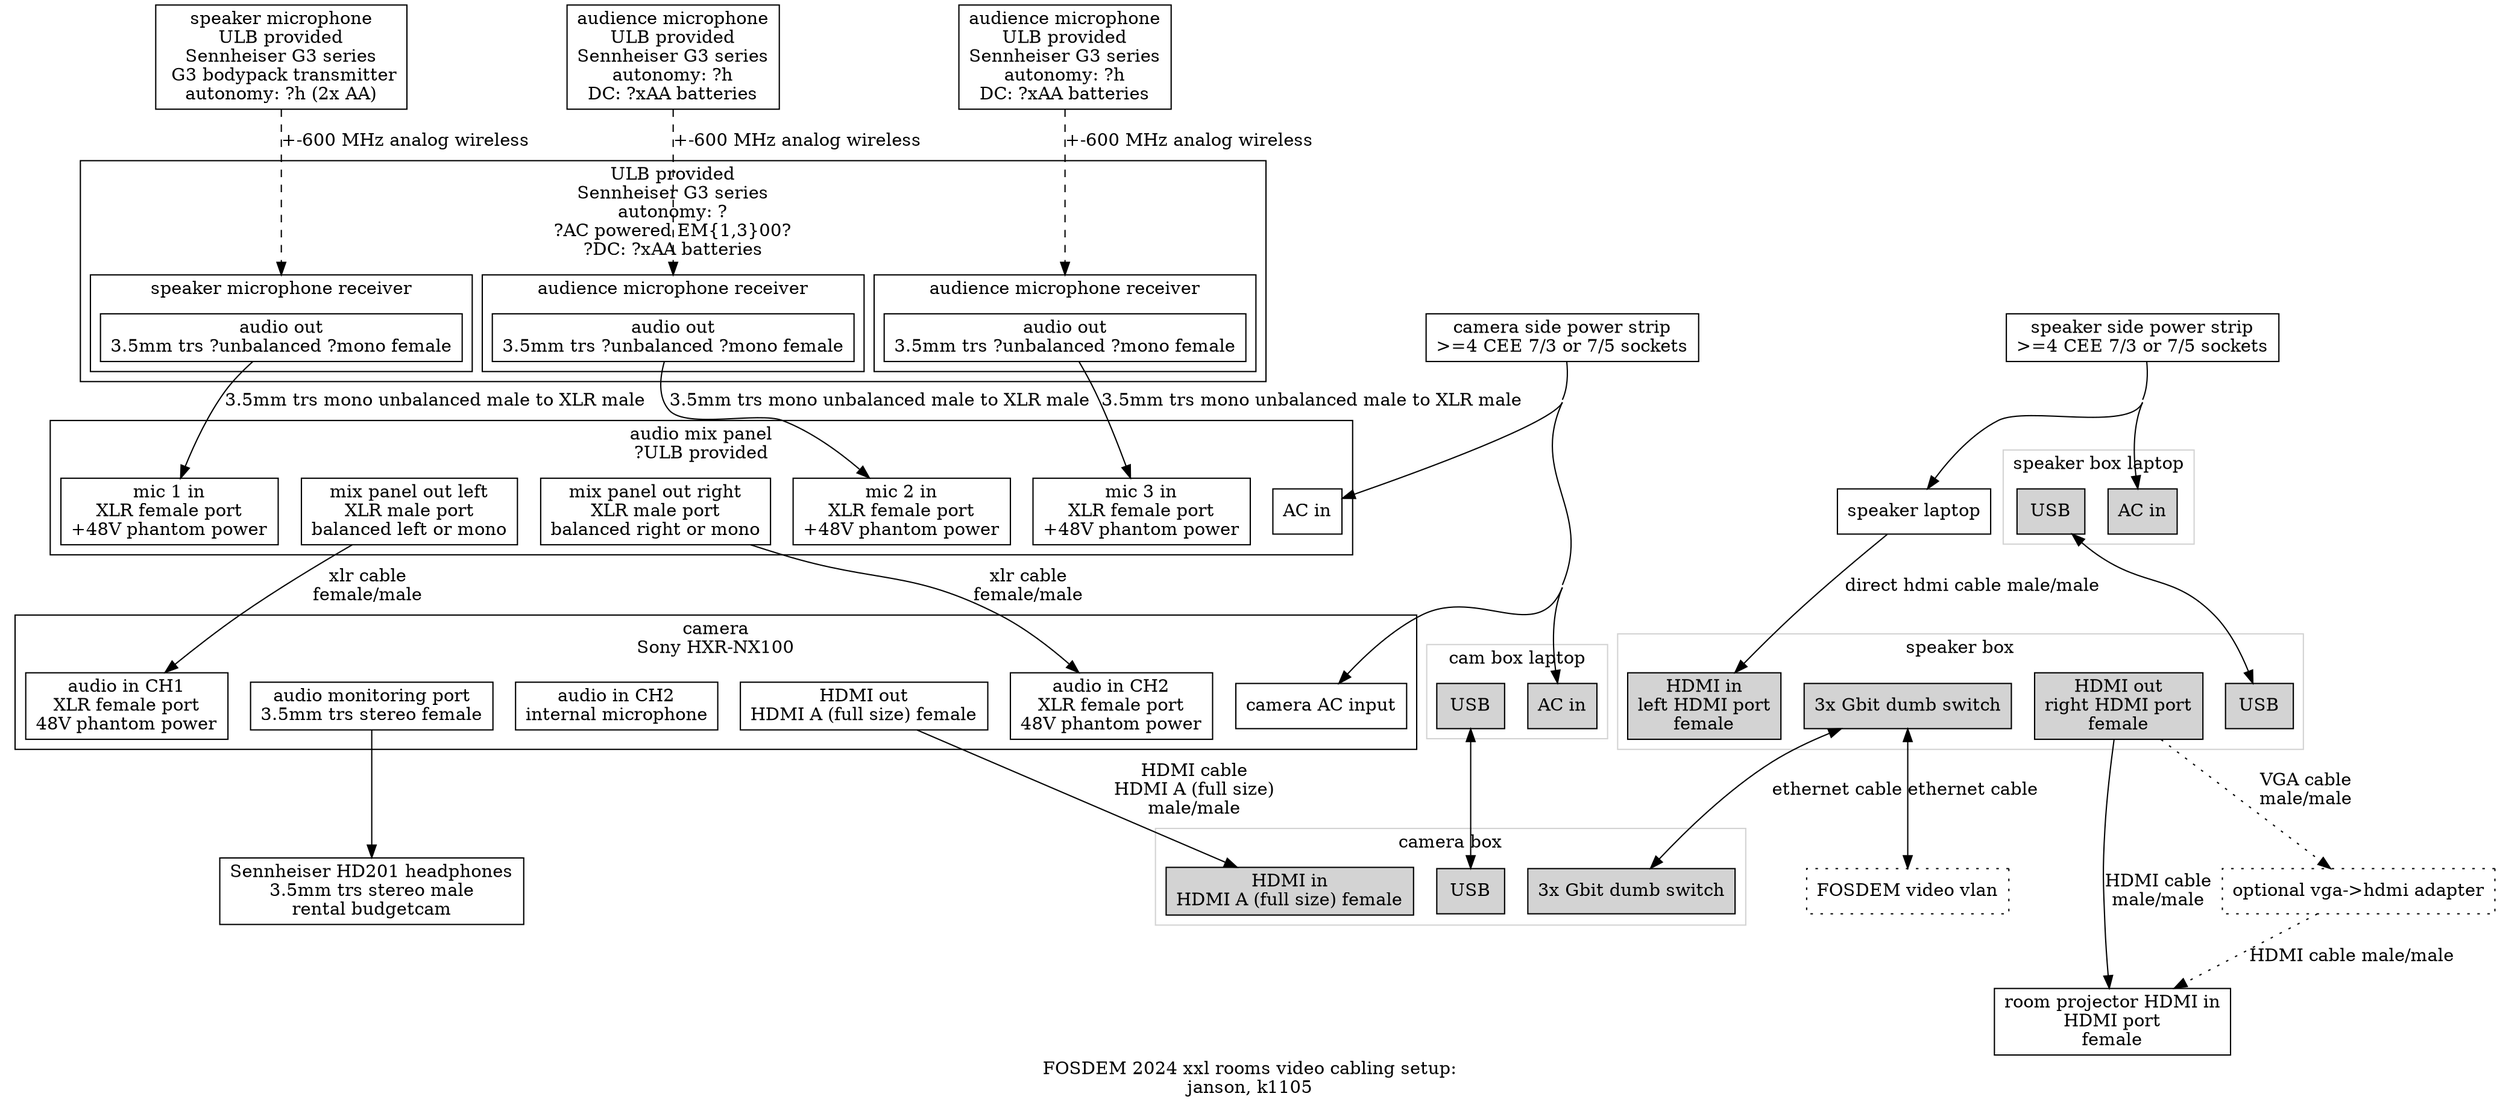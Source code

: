 digraph G {
	label="FOSDEM 2024 xxl rooms video cabling setup:\njanson, k1105";
	concentrate = true;
	compound = true;
	node [shape = box];


	speaker_microphone [label="speaker microphone\nULB provided\nSennheiser G3 series\n G3 bodypack transmitter\nautonomy: ?h (2x AA)",URL="https://en-us.sennheiser.com/global-downloads/file/671/Set100PG3_US_INT.pdf"];
	audience_microphone_1 [label="audience microphone\nULB provided\nSennheiser G3 series\nautonomy: ?h\nDC: ?xAA batteries", URL="https://en-us.sennheiser.com/global-downloads/file/671/Set100PG3_US_INT.pdf"];
	audience_microphone_2 [label="audience microphone\nULB provided\nSennheiser G3 series\nautonomy: ?h\nDC: ?xAA batteries", URL="https://en-us.sennheiser.com/global-downloads/file/671/Set100PG3_US_INT.pdf"];

	subgraph cluster_microphone_receivers {
		label = "ULB provided\nSennheiser G3 series\nautonomy: ?\n?AC powered EM{1,3}00?\n?DC: ?xAA batteries";
		subgraph cluster_speaker_microphone_receiver {
			label="speaker microphone receiver";
			URL = "https://en-us.sennheiser.com/global-downloads/file/671/Set100PG3_US_INT.pdf";
			speaker_microphone_receiver_audio_out [label = "audio out\n3.5mm trs ?unbalanced ?mono female"];
		}
		subgraph cluster_audience_microphone_1_receiver {
			label="audience microphone receiver";
			URL = "https://en-us.sennheiser.com/global-downloads/file/671/Set100PG3_US_INT.pdf";
			audience_microphone_1_receiver_audio_out [label = "audio out\n3.5mm trs ?unbalanced ?mono female"];
		}
		subgraph cluster_audience_microphone_2_receiver {
			label="audience microphone receiver";
			URL = "https://en-us.sennheiser.com/global-downloads/file/671/Set100PG3_US_INT.pdf";
			audience_microphone_2_receiver_audio_out [label = "audio out\n3.5mm trs ?unbalanced ?mono female"];
		}
	}

	room_projector_optional_adapter [label = "optional vga->hdmi adapter", style="dotted"];
	speaker_laptop [label = "speaker laptop"];

	subgraph cluster_camera {
		label="camera\nSony HXR-NX100"
			URL="https://pro.sony.com/bbsccms/assets/files/micro/nxcam/latest/Sony_HXR-NX100.pdf";
		camera_xlr_in_1 [label = "audio in CH1\nXLR female port\n48V phantom power"];
		camera_xlr_in_2 [label = "audio in CH2\nXLR female port\n48V phantom power"];
		camera_hdmi_out [label = "HDMI out\nHDMI A (full size) female"];
		camera_internal_mic [label="audio in CH2\ninternal microphone"];
		camera_audio_monitor [label="audio monitoring port\n3.5mm trs stereo female"];
		camera_ac_in [label="camera AC input"];
	}

	subgraph fosdem_network {
		color = lightgrey;
		node [style = filled];
		//parts

		subgraph cam {
			label = "";
			subgraph cluster_cam_laptop {
				label = "cam box laptop";
				cam_laptop_ac_in [label="AC in"];
				cam_laptop_usb [label="USB"];
			}
			subgraph cluster_cam_box {
				label = "camera box";
				URL = "https://github.com/FOSDEM/video";
				cam_box_hdmi_in [label="HDMI in\nHDMI A (full size) female"];
				cam_box_switch [label="3x Gbit dumb switch"];
				cam_box_usb [label="USB"];
			}
			cam_laptop_usb -> cam_box_usb [ dir = "both" ];
		}

		subgraph speaker {
			label="";
			subgraph cluster_speaker_box {
				label = "speaker box";
				URL = "https://github.com/FOSDEM/video";
				speaker_box_hdmi_in [label="HDMI in\nleft HDMI port\nfemale"];
				speaker_box_hdmi_out [label="HDMI out\nright HDMI port\nfemale"];
				speaker_box_switch [label="3x Gbit dumb switch"];
				speaker_box_usb [label="USB"];
			}
				subgraph cluster_speaker_video_laptop {
				label = "speaker box laptop"
				speaker_video_laptop_ac_in [label="AC in"];
				speaker_video_laptop_usb [label="USB"];
			}
			speaker_video_laptop_usb -> speaker_box_usb [ dir = "both" ];
		}
	}

	subgraph cluster_mix_panel {
		label="audio mix panel\n?ULB provided";
		url = "http://usa.yamaha.com/products/live_sound/mixers/analog-mixers/mg_standard_model/mg06/";
		mix_panel_mic_1_in [label="mic 1 in\nXLR female port\n+48V phantom power"];
		mix_panel_mic_2_in [label="mic 2 in\nXLR female port\n+48V phantom power"];
		mix_panel_mic_3_in [label="mic 3 in\nXLR female port\n+48V phantom power"];
		mix_panel_out_1 [label="mix panel out left\nXLR male port\nbalanced left or mono"];
		mix_panel_out_2 [label="mix panel out right\nXLR male port\nbalanced right or mono"];
		mix_panel_ac_in [label="AC in"];
	}
	cam_power_strip [label="camera side power strip\n>=4 CEE 7/3 or 7/5 sockets"];
	speaker_power_strip [label="speaker side power strip\n>=4 CEE 7/3 or 7/5 sockets"];

	room_projector [label="room projector HDMI in\nHDMI port\nfemale"];
	headphones [label="Sennheiser HD201 headphones\n3.5mm trs stereo male\nrental budgetcam", URL="https://en-us.sennheiser.com/over-ear-headphones-hd-201"];
	video_vlan [label="FOSDEM video vlan", style="dotted"];

	speaker_microphone -> speaker_microphone_receiver_audio_out [label = "+-600 MHz analog wireless", lhead = cluster_speaker_microphone_receiver, style = dashed ];
	audience_microphone_1 -> audience_microphone_1_receiver_audio_out [label = "+-600 MHz analog wireless", lhead = cluster_audience_microphone_1_receiver, style = dashed ];
	audience_microphone_2 -> audience_microphone_2_receiver_audio_out [label = "+-600 MHz analog wireless", lhead = cluster_audience_microphone_2_receiver, style = dashed ];
	speaker_microphone_receiver_audio_out -> mix_panel_mic_1_in [label = "3.5mm trs mono unbalanced male to XLR male"];
	audience_microphone_1_receiver_audio_out -> mix_panel_mic_2_in [label = "3.5mm trs mono unbalanced male to XLR male"];
	audience_microphone_2_receiver_audio_out -> mix_panel_mic_3_in [label = "3.5mm trs mono unbalanced male to XLR male"];

	mix_panel_out_1 -> camera_xlr_in_1 [label = "xlr cable\nfemale/male"];
	mix_panel_out_2 -> camera_xlr_in_2 [label = "xlr cable\nfemale/male"];
	speaker_laptop -> speaker_box_hdmi_in [label = "direct hdmi cable male/male"];
	speaker_box_hdmi_out -> room_projector_optional_adapter [label = "VGA cable\nmale/male", style = "dotted"];
	room_projector_optional_adapter -> room_projector [label = "HDMI cable male/male", style = "dotted"];
	camera_hdmi_out -> cam_box_hdmi_in [label = "HDMI cable\nHDMI A (full size)\nmale/male"];
	speaker_box_hdmi_out -> room_projector [label = "HDMI cable\nmale/male"];
	camera_audio_monitor -> headphones;
	speaker_box_switch -> video_vlan [dir = "both", label = "ethernet cable"];
	speaker_box_switch -> cam_box_switch [dir = "both", label = "ethernet cable"];

	# AC power
	cam_power_strip -> camera_ac_in;
	cam_power_strip -> cam_laptop_ac_in;
	cam_power_strip -> mix_panel_ac_in;

	speaker_power_strip -> speaker_laptop;
	speaker_power_strip -> speaker_video_laptop_ac_in;
}

